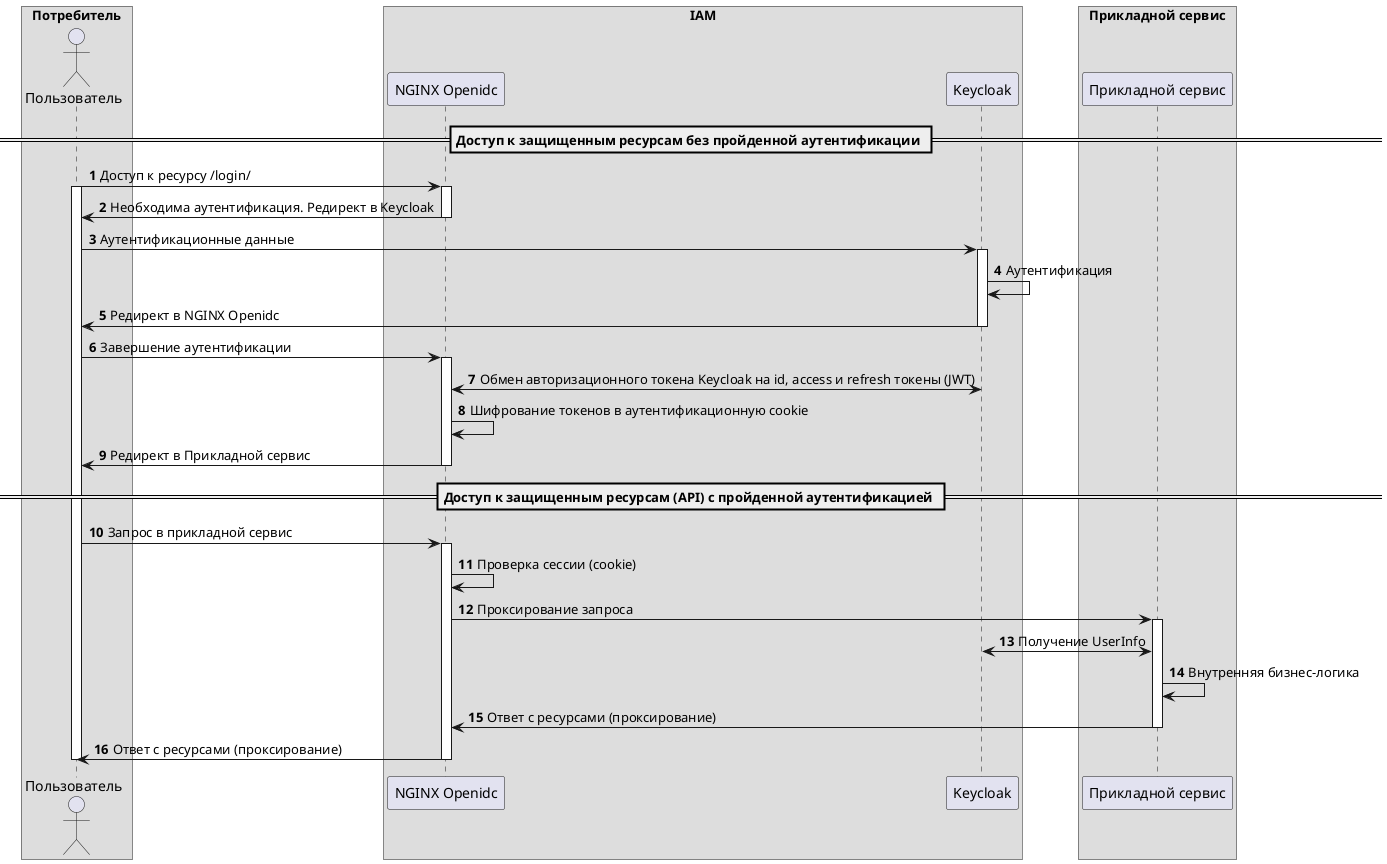 @startuml Аутентификация кратко


skinparam Participansubsidydding 20
skinparam BoxPadding 20
autonumber

box "Потребитель"
    actor "Пользователь" as user
end box

box "IAM"
    participant "NGINX Openidc" as nginx_openidc
    participant "Keycloak" as Keycloak
end box

box "Прикладной сервис"
    participant "Прикладной сервис" as custom_service
end box


== Доступ к защищенным ресурсам без пройденной аутентификации ==

user -> nginx_openidc: Доступ к ресурсу /login/
activate user
activate nginx_openidc
user <- nginx_openidc: Необходима аутентификация. Редирект в Keycloak
deactivate nginx_openidc

user -> Keycloak: Аутентификационные данные
activate Keycloak
Keycloak -> Keycloak: Аутентификация
user <- Keycloak: Редирект в NGINX Openidc
deactivate Keycloak

user -> nginx_openidc: Завершение аутентификации
activate nginx_openidc
nginx_openidc <-> Keycloak: Обмен авторизационного токена Keycloak на id, access и refresh токены (JWT)
nginx_openidc -> nginx_openidc: Шифрование токенов в аутентификационную cookie
user <- nginx_openidc: Редирект в Прикладной сервис
deactivate nginx_openidc


== Доступ к защищенным ресурсам (API) с пройденной аутентификацией ==


user -> nginx_openidc: Запрос в прикладной сервис
activate nginx_openidc
nginx_openidc -> nginx_openidc: Проверка сессии (cookie)
nginx_openidc -> custom_service: Проксирование запроса
activate custom_service
custom_service <-> Keycloak: Получение UserInfo
custom_service -> custom_service: Внутренняя бизнес-логика
nginx_openidc <- custom_service: Ответ с ресурсами (проксирование)
deactivate custom_service
user <- nginx_openidc: Ответ с ресурсами (проксирование)
deactivate nginx_openidc

deactivate user


@enduml
